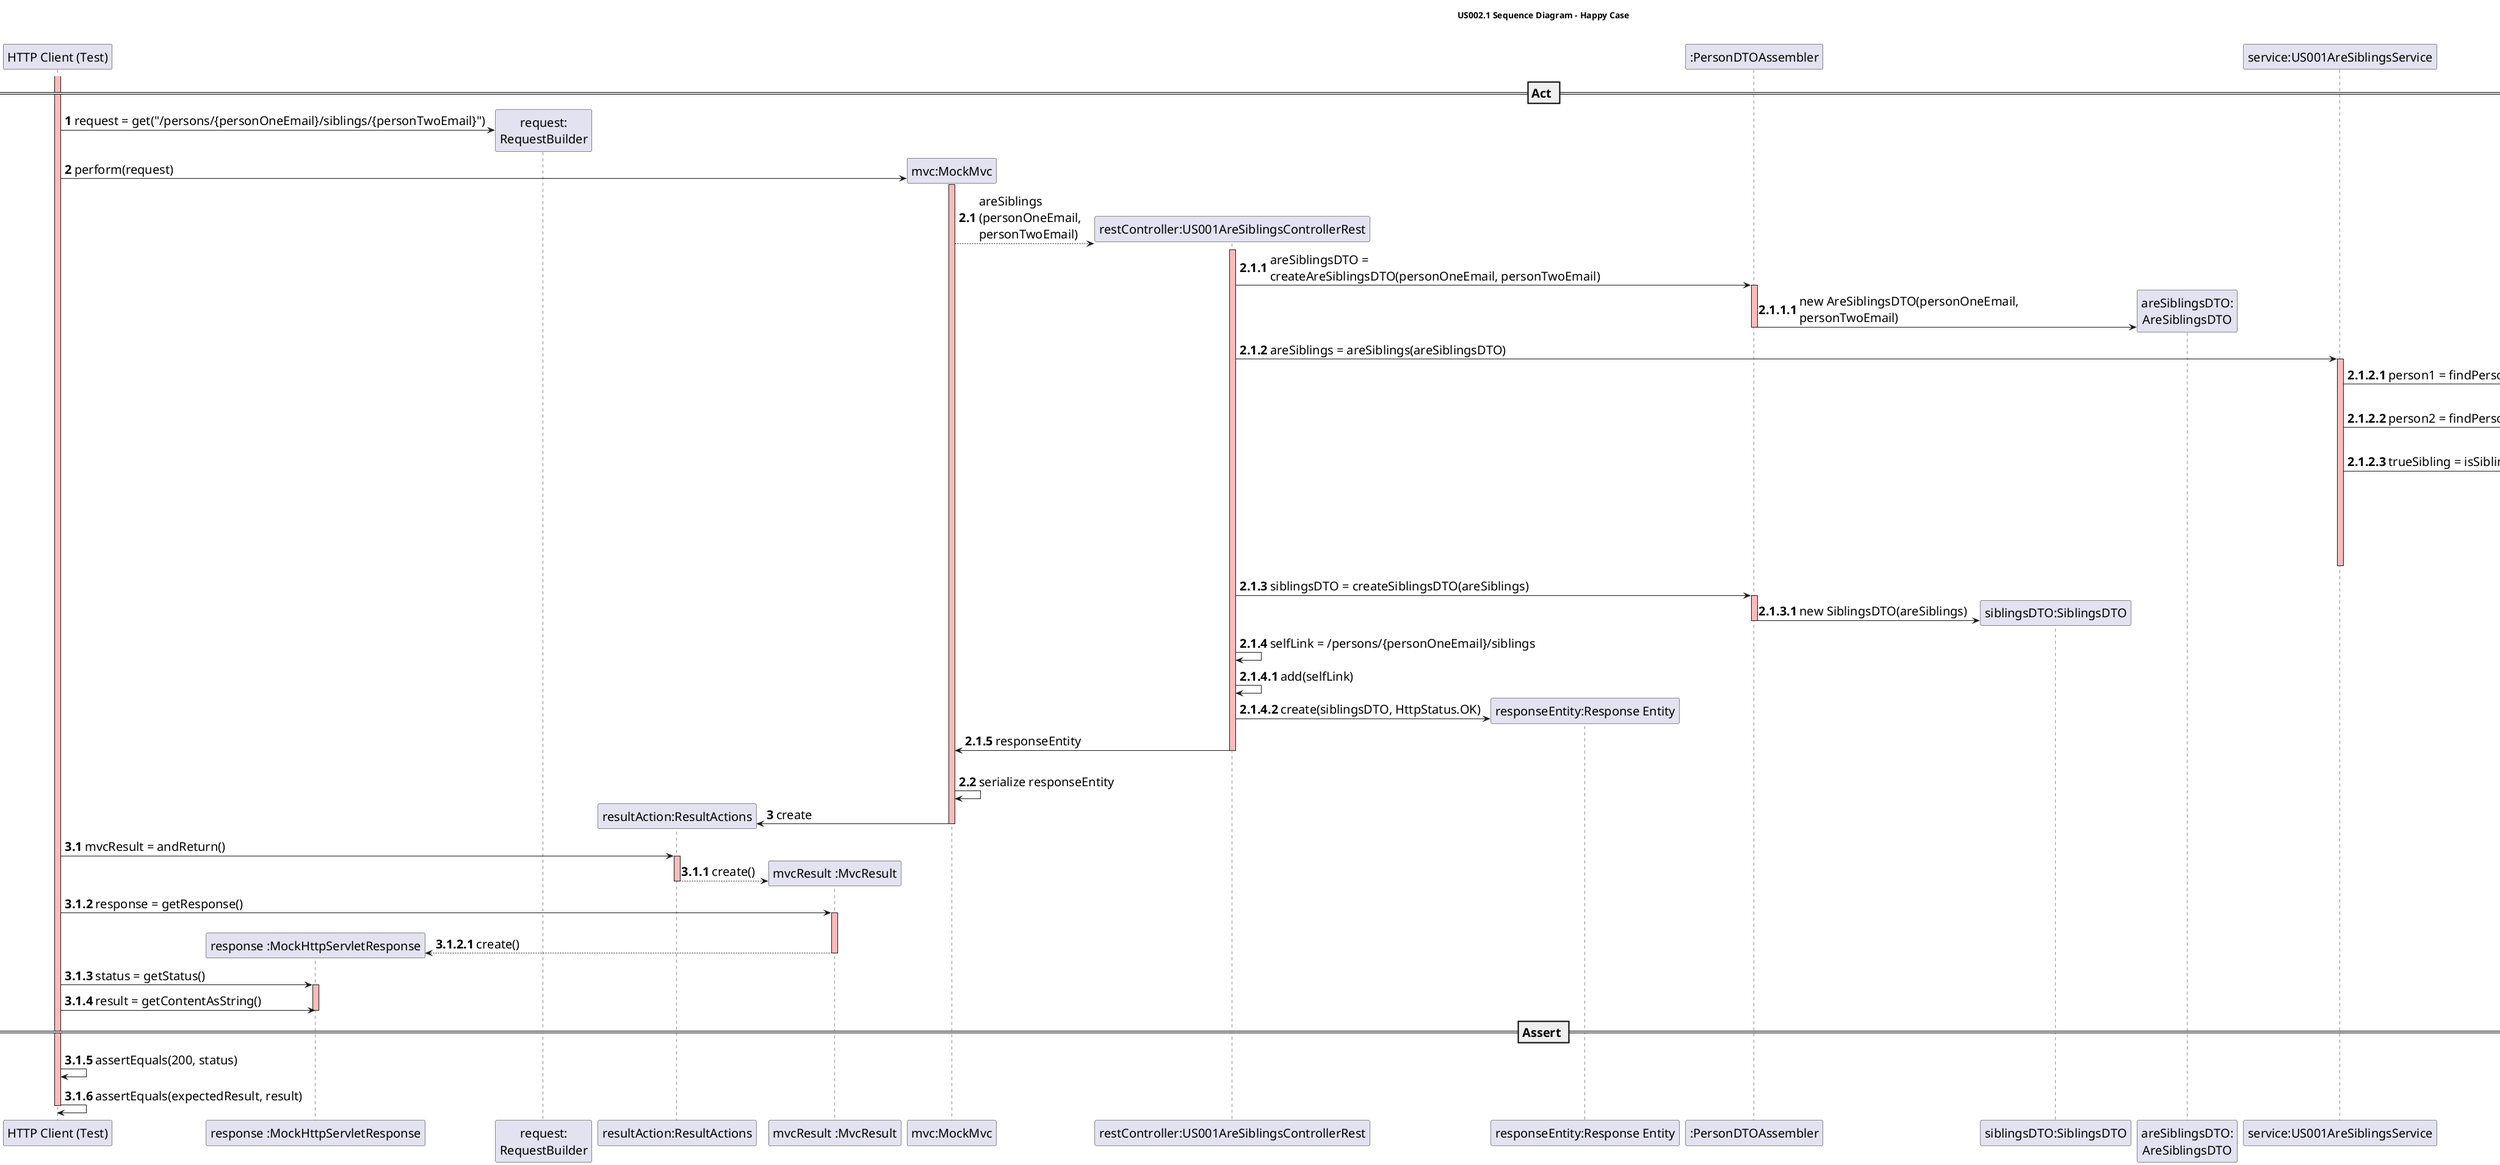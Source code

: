 @startuml

skinparam DefaultFontSize 20

title US002.1 Sequence Diagram - Happy Case

participant "HTTP Client (Test)"
participant "response :MockHttpServletResponse"
participant "request:\nRequestBuilder"
participant "resultAction:ResultActions"
participant "mvcResult :MvcResult"
participant "mvc:MockMvc"
participant "restController:US001AreSiblingsControllerRest"
participant "responseEntity:Response Entity"
participant ":PersonDTOAssembler"
participant "siblingsDTO:SiblingsDTO"
participant "areSiblingsDTO:\nAreSiblingsDTO"
participant "service:US001AreSiblingsService"
participant "personRepo:PersonRepository"
participant "person1:Person"

autonumber
activate "HTTP Client (Test)" #FFBBBB

== Act ==

create "request:\nRequestBuilder"
"HTTP Client (Test)" -> "request:\nRequestBuilder" : request = get("/persons/{personOneEmail}/siblings/{personTwoEmail}")

create "mvc:MockMvc"
"HTTP Client (Test)" -> "mvc:MockMvc" : perform(request)
activate "mvc:MockMvc"  #FFBBBB

autonumber 2.1
create "restController:US001AreSiblingsControllerRest"
"mvc:MockMvc"-->"restController:US001AreSiblingsControllerRest" :areSiblings\n(personOneEmail, \npersonTwoEmail)

autonumber 2.1.1
activate "restController:US001AreSiblingsControllerRest" #FFBBBB
"restController:US001AreSiblingsControllerRest" -> ":PersonDTOAssembler": areSiblingsDTO = \ncreateAreSiblingsDTO(personOneEmail, personTwoEmail)

autonumber 2.1.1.1
create "areSiblingsDTO:\nAreSiblingsDTO"
activate ":PersonDTOAssembler" #FFBBBB
":PersonDTOAssembler" -> "areSiblingsDTO:\nAreSiblingsDTO": new AreSiblingsDTO(personOneEmail, \npersonTwoEmail)
deactivate ":PersonDTOAssembler"

autonumber 2.1.2
"restController:US001AreSiblingsControllerRest" -> "service:US001AreSiblingsService": areSiblings = areSiblings(areSiblingsDTO)
activate "service:US001AreSiblingsService" #FFBBBB

autonumber 2.1.2.1
"service:US001AreSiblingsService" -> "personRepo:PersonRepository" : person1 = findPersonByEmail(personOneEmail)
activate "personRepo:PersonRepository" #FFBBBB
deactivate "personRepo:PersonRepository"

"service:US001AreSiblingsService" -> "personRepo:PersonRepository" : person2 = findPersonByEmail(personTwoEmail)
activate "personRepo:PersonRepository" #FFBBBB
deactivate "personRepo:PersonRepository"

"service:US001AreSiblingsService" -> "person1:Person" : trueSibling = isSibling(person2)
activate "person1:Person" #FFBBBB

autonumber 2.1.2.3
"person1:Person" -> "person1:Person" :  personExistsOnSiblingsList(person2)
"person1:Person" -> "person1:Person" :  checkSameFather(person2)
"person1:Person" -> "person1:Person" :  checkSameMother(person2)

deactivate "person1:Person"
deactivate "service:US001AreSiblingsService"

autonumber 2.1.3
"restController:US001AreSiblingsControllerRest" -> ":PersonDTOAssembler": siblingsDTO = createSiblingsDTO(areSiblings)
activate ":PersonDTOAssembler" #FFBBBB
create "siblingsDTO:SiblingsDTO"

autonumber 2.1.3.1
":PersonDTOAssembler" -> "siblingsDTO:SiblingsDTO": new SiblingsDTO(areSiblings)
deactivate ":PersonDTOAssembler"

autonumber 2.1.4
"restController:US001AreSiblingsControllerRest" -> "restController:US001AreSiblingsControllerRest": selfLink = /persons/{personOneEmail}/siblings

autonumber 2.1.4.1
"restController:US001AreSiblingsControllerRest" -> "restController:US001AreSiblingsControllerRest": add(selfLink)

autonumber 2.1.4.2
create "responseEntity:Response Entity"
"restController:US001AreSiblingsControllerRest" -> "responseEntity:Response Entity": create(siblingsDTO, HttpStatus.OK)

autonumber 2.1.5
"restController:US001AreSiblingsControllerRest" -> "mvc:MockMvc": responseEntity
deactivate "restController:US001AreSiblingsControllerRest"
|||
autonumber 2.2
"mvc:MockMvc" -> "mvc:MockMvc": serialize responseEntity

autonumber 3
create "resultAction:ResultActions"
"mvc:MockMvc" -> "resultAction:ResultActions" : create
deactivate "mvc:MockMvc"

autonumber 3.1
"HTTP Client (Test)" -> "resultAction:ResultActions" : mvcResult = andReturn()
activate "resultAction:ResultActions" #FFBBBB
create "mvcResult :MvcResult"

autonumber 3.1.1
"resultAction:ResultActions" --> "mvcResult :MvcResult" : create()
deactivate "resultAction:ResultActions"

autonumber 3.1.2
"HTTP Client (Test)" -> "mvcResult :MvcResult" : response = getResponse()

autonumber 3.1.2.1
|||
create "response :MockHttpServletResponse"
activate "mvcResult :MvcResult" #FFBBBB
"mvcResult :MvcResult" --> "response :MockHttpServletResponse" : create()
deactivate "mvcResult :MvcResult"

autonumber 3.1.3
"HTTP Client (Test)" -> "response :MockHttpServletResponse" : status = getStatus()
activate "response :MockHttpServletResponse" #FFBBBB
"HTTP Client (Test)" -> "response :MockHttpServletResponse" : result = getContentAsString()
deactivate "response :MockHttpServletResponse" #FFBBBB

== Assert ==
"HTTP Client (Test)" -> "HTTP Client (Test)" : assertEquals(200, status)
"HTTP Client (Test)" -> "HTTP Client (Test)" : assertEquals(expectedResult, result)
deactivate "HTTP Client (Test)"

@enduml

